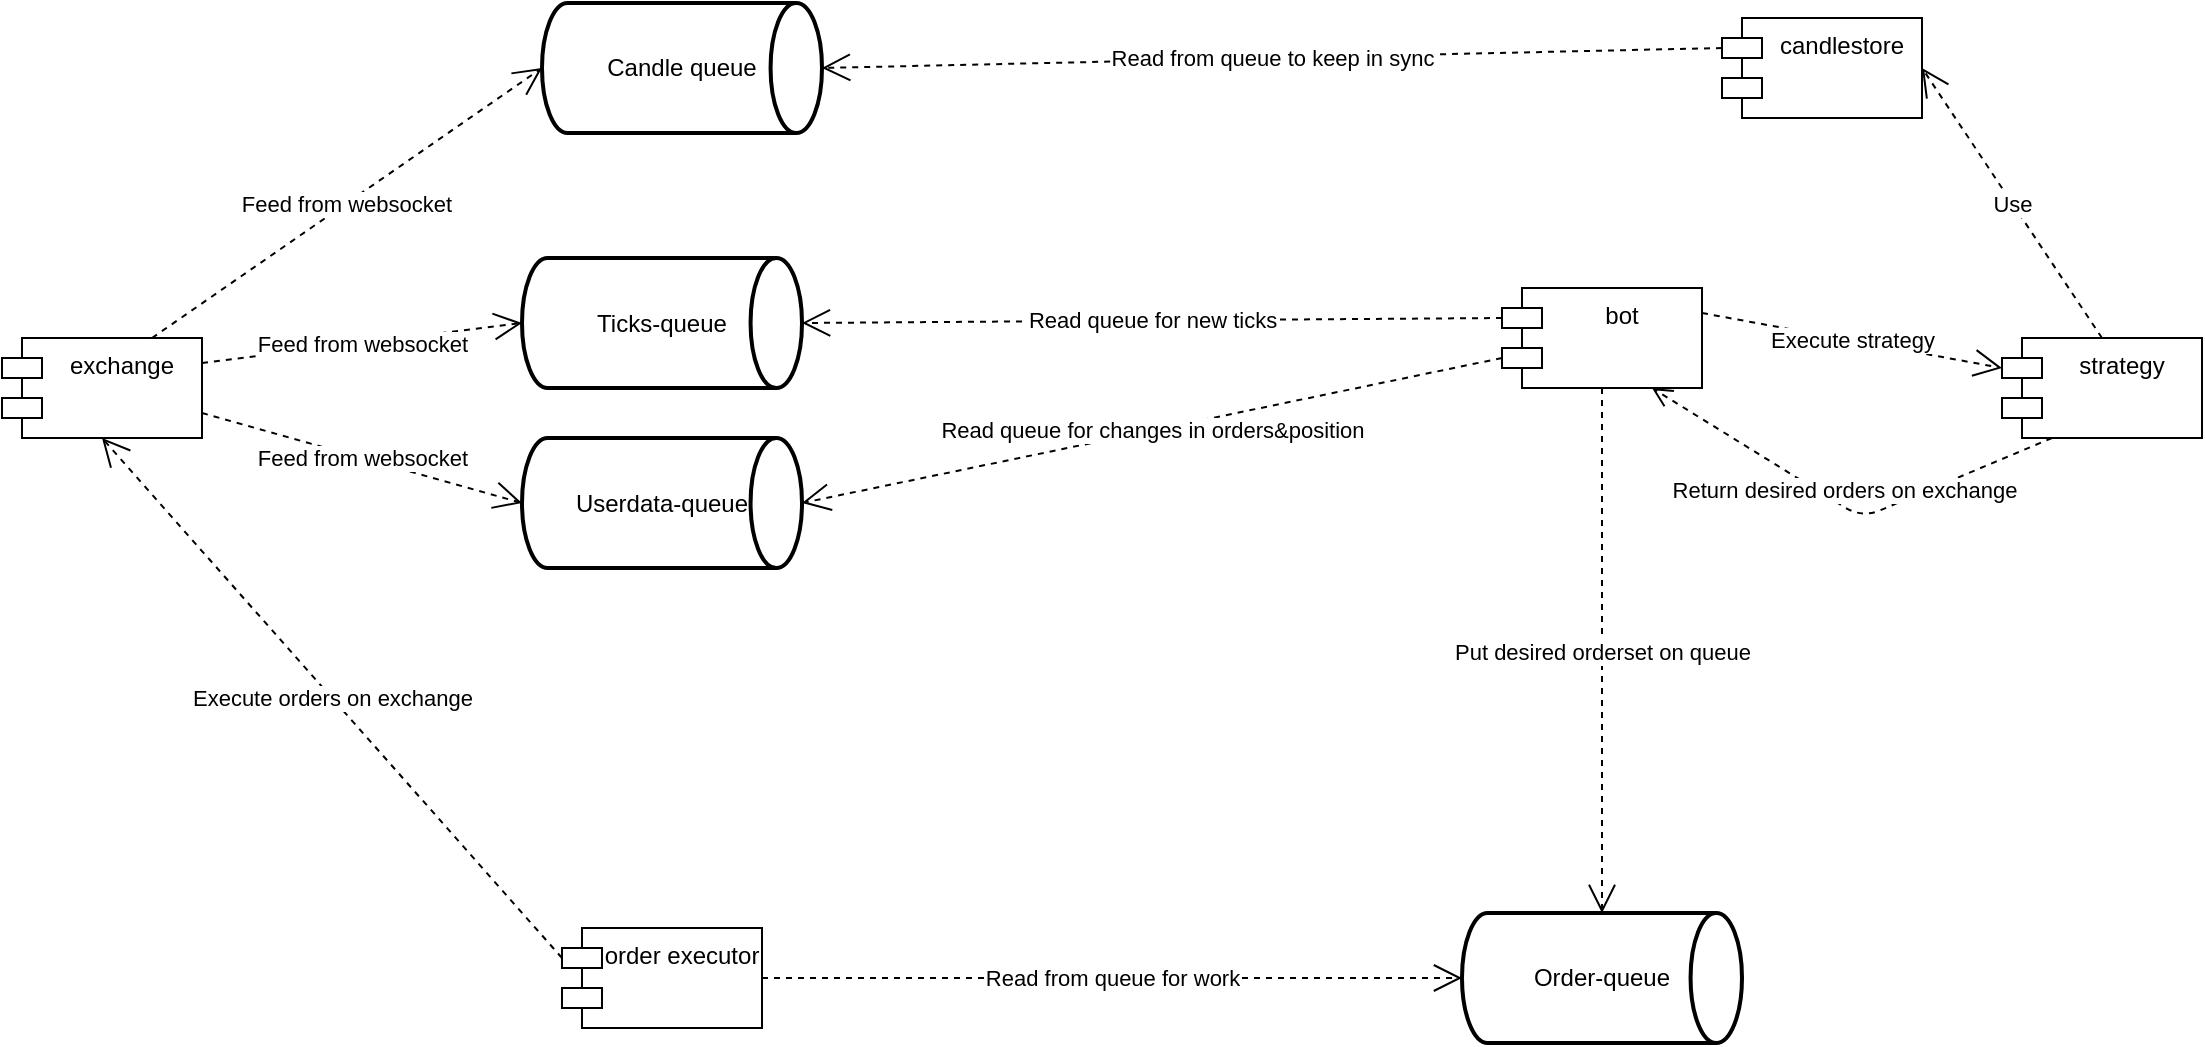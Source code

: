 <mxfile version="15.2.7" type="device"><diagram id="Yw2OQZpOu4ARa-MMzoQT" name="Page-1"><mxGraphModel dx="2173" dy="997" grid="1" gridSize="10" guides="1" tooltips="1" connect="1" arrows="1" fold="1" page="1" pageScale="1" pageWidth="827" pageHeight="1169" math="0" shadow="0"><root><mxCell id="0"/><mxCell id="1" parent="0"/><mxCell id="fkBtcPlRle4lLn_9nAdx-2" value="exchange" style="shape=module;align=left;spacingLeft=20;align=center;verticalAlign=top;" vertex="1" parent="1"><mxGeometry x="-220" y="390" width="100" height="50" as="geometry"/></mxCell><mxCell id="fkBtcPlRle4lLn_9nAdx-3" value="bot" style="shape=module;align=left;spacingLeft=20;align=center;verticalAlign=top;" vertex="1" parent="1"><mxGeometry x="530" y="365" width="100" height="50" as="geometry"/></mxCell><mxCell id="fkBtcPlRle4lLn_9nAdx-4" value="strategy" style="shape=module;align=left;spacingLeft=20;align=center;verticalAlign=top;" vertex="1" parent="1"><mxGeometry x="780" y="390" width="100" height="50" as="geometry"/></mxCell><mxCell id="fkBtcPlRle4lLn_9nAdx-5" value="order executor" style="shape=module;align=left;spacingLeft=20;align=center;verticalAlign=top;" vertex="1" parent="1"><mxGeometry x="60" y="685" width="100" height="50" as="geometry"/></mxCell><mxCell id="fkBtcPlRle4lLn_9nAdx-6" value="Ticks-queue" style="strokeWidth=2;html=1;shape=mxgraph.flowchart.direct_data;whiteSpace=wrap;" vertex="1" parent="1"><mxGeometry x="40" y="350" width="140" height="65" as="geometry"/></mxCell><mxCell id="fkBtcPlRle4lLn_9nAdx-7" value="Userdata-queue" style="strokeWidth=2;html=1;shape=mxgraph.flowchart.direct_data;whiteSpace=wrap;" vertex="1" parent="1"><mxGeometry x="40" y="440" width="140" height="65" as="geometry"/></mxCell><mxCell id="fkBtcPlRle4lLn_9nAdx-8" value="candlestore" style="shape=module;align=left;spacingLeft=20;align=center;verticalAlign=top;" vertex="1" parent="1"><mxGeometry x="640" y="230" width="100" height="50" as="geometry"/></mxCell><mxCell id="fkBtcPlRle4lLn_9nAdx-9" value="Candle queue" style="strokeWidth=2;html=1;shape=mxgraph.flowchart.direct_data;whiteSpace=wrap;" vertex="1" parent="1"><mxGeometry x="50" y="222.5" width="140" height="65" as="geometry"/></mxCell><mxCell id="fkBtcPlRle4lLn_9nAdx-10" value="Order-queue" style="strokeWidth=2;html=1;shape=mxgraph.flowchart.direct_data;whiteSpace=wrap;" vertex="1" parent="1"><mxGeometry x="510" y="677.5" width="140" height="65" as="geometry"/></mxCell><mxCell id="fkBtcPlRle4lLn_9nAdx-11" value="Use" style="endArrow=open;endSize=12;dashed=1;html=1;entryX=1;entryY=0.5;entryDx=0;entryDy=0;exitX=0.5;exitY=0;exitDx=0;exitDy=0;" edge="1" parent="1" source="fkBtcPlRle4lLn_9nAdx-4" target="fkBtcPlRle4lLn_9nAdx-8"><mxGeometry width="160" relative="1" as="geometry"><mxPoint x="470" y="530" as="sourcePoint"/><mxPoint x="630" y="530" as="targetPoint"/></mxGeometry></mxCell><mxCell id="fkBtcPlRle4lLn_9nAdx-12" value="Read from queue to keep in sync" style="endArrow=open;endSize=12;dashed=1;html=1;entryX=1;entryY=0.5;entryDx=0;entryDy=0;entryPerimeter=0;exitX=0;exitY=0;exitDx=0;exitDy=15;exitPerimeter=0;" edge="1" parent="1" source="fkBtcPlRle4lLn_9nAdx-8" target="fkBtcPlRle4lLn_9nAdx-9"><mxGeometry width="160" relative="1" as="geometry"><mxPoint x="390" y="280" as="sourcePoint"/><mxPoint x="490" y="530" as="targetPoint"/></mxGeometry></mxCell><mxCell id="fkBtcPlRle4lLn_9nAdx-13" value="Feed from websocket" style="endArrow=open;endSize=12;dashed=1;html=1;entryX=0;entryY=0.5;entryDx=0;entryDy=0;entryPerimeter=0;exitX=0.75;exitY=0;exitDx=0;exitDy=0;" edge="1" parent="1" source="fkBtcPlRle4lLn_9nAdx-2" target="fkBtcPlRle4lLn_9nAdx-9"><mxGeometry width="160" relative="1" as="geometry"><mxPoint x="-50" y="390" as="sourcePoint"/><mxPoint x="490" y="530" as="targetPoint"/></mxGeometry></mxCell><mxCell id="fkBtcPlRle4lLn_9nAdx-14" value="Feed from websocket" style="endArrow=open;endSize=12;dashed=1;html=1;entryX=0;entryY=0.5;entryDx=0;entryDy=0;entryPerimeter=0;exitX=1;exitY=0.25;exitDx=0;exitDy=0;" edge="1" parent="1" source="fkBtcPlRle4lLn_9nAdx-2" target="fkBtcPlRle4lLn_9nAdx-6"><mxGeometry width="160" relative="1" as="geometry"><mxPoint x="-40" y="400" as="sourcePoint"/><mxPoint x="160" y="272.5" as="targetPoint"/></mxGeometry></mxCell><mxCell id="fkBtcPlRle4lLn_9nAdx-15" value="Feed from websocket" style="endArrow=open;endSize=12;dashed=1;html=1;entryX=0;entryY=0.5;entryDx=0;entryDy=0;entryPerimeter=0;exitX=1;exitY=0.75;exitDx=0;exitDy=0;" edge="1" parent="1" source="fkBtcPlRle4lLn_9nAdx-2" target="fkBtcPlRle4lLn_9nAdx-7"><mxGeometry width="160" relative="1" as="geometry"><mxPoint x="10" y="412.5" as="sourcePoint"/><mxPoint x="170" y="392.5" as="targetPoint"/></mxGeometry></mxCell><mxCell id="fkBtcPlRle4lLn_9nAdx-17" value="Read from queue for work" style="endArrow=open;endSize=12;dashed=1;html=1;entryX=0;entryY=0.5;entryDx=0;entryDy=0;entryPerimeter=0;exitX=1;exitY=0.5;exitDx=0;exitDy=0;" edge="1" parent="1" source="fkBtcPlRle4lLn_9nAdx-5" target="fkBtcPlRle4lLn_9nAdx-10"><mxGeometry width="160" relative="1" as="geometry"><mxPoint x="330" y="530" as="sourcePoint"/><mxPoint x="490" y="530" as="targetPoint"/></mxGeometry></mxCell><mxCell id="fkBtcPlRle4lLn_9nAdx-18" value="Execute orders on exchange" style="endArrow=open;endSize=12;dashed=1;html=1;entryX=0.5;entryY=1;entryDx=0;entryDy=0;exitX=0;exitY=0;exitDx=0;exitDy=15;exitPerimeter=0;" edge="1" parent="1" source="fkBtcPlRle4lLn_9nAdx-5" target="fkBtcPlRle4lLn_9nAdx-2"><mxGeometry width="160" relative="1" as="geometry"><mxPoint x="330" y="530" as="sourcePoint"/><mxPoint x="490" y="530" as="targetPoint"/></mxGeometry></mxCell><mxCell id="fkBtcPlRle4lLn_9nAdx-20" value="Execute strategy" style="endArrow=open;endSize=12;dashed=1;html=1;entryX=0;entryY=0;entryDx=0;entryDy=15;entryPerimeter=0;exitX=1;exitY=0.25;exitDx=0;exitDy=0;" edge="1" parent="1" source="fkBtcPlRle4lLn_9nAdx-3" target="fkBtcPlRle4lLn_9nAdx-4"><mxGeometry width="160" relative="1" as="geometry"><mxPoint x="470" y="530" as="sourcePoint"/><mxPoint x="630" y="530" as="targetPoint"/></mxGeometry></mxCell><mxCell id="fkBtcPlRle4lLn_9nAdx-21" value="Return desired orders on exchange" style="html=1;verticalAlign=bottom;endArrow=open;dashed=1;endSize=8;exitX=0.25;exitY=1;exitDx=0;exitDy=0;entryX=0.75;entryY=1;entryDx=0;entryDy=0;" edge="1" parent="1" source="fkBtcPlRle4lLn_9nAdx-4" target="fkBtcPlRle4lLn_9nAdx-3"><mxGeometry relative="1" as="geometry"><mxPoint x="590" y="530" as="sourcePoint"/><mxPoint x="510" y="530" as="targetPoint"/><Array as="points"><mxPoint x="710" y="480"/></Array></mxGeometry></mxCell><mxCell id="fkBtcPlRle4lLn_9nAdx-22" value="Put desired orderset on queue" style="endArrow=open;endSize=12;dashed=1;html=1;entryX=0.5;entryY=0;entryDx=0;entryDy=0;entryPerimeter=0;exitX=0.5;exitY=1;exitDx=0;exitDy=0;" edge="1" parent="1" source="fkBtcPlRle4lLn_9nAdx-3" target="fkBtcPlRle4lLn_9nAdx-10"><mxGeometry width="160" relative="1" as="geometry"><mxPoint x="470" y="530" as="sourcePoint"/><mxPoint x="630" y="530" as="targetPoint"/></mxGeometry></mxCell><mxCell id="fkBtcPlRle4lLn_9nAdx-23" value="Read queue for new ticks" style="endArrow=open;endSize=12;dashed=1;html=1;entryX=1;entryY=0.5;entryDx=0;entryDy=0;entryPerimeter=0;exitX=0;exitY=0;exitDx=0;exitDy=15;exitPerimeter=0;" edge="1" parent="1" source="fkBtcPlRle4lLn_9nAdx-3" target="fkBtcPlRle4lLn_9nAdx-6"><mxGeometry width="160" relative="1" as="geometry"><mxPoint x="330" y="530" as="sourcePoint"/><mxPoint x="490" y="530" as="targetPoint"/></mxGeometry></mxCell><mxCell id="fkBtcPlRle4lLn_9nAdx-24" value="Read queue for changes in orders&amp;amp;position" style="endArrow=open;endSize=12;dashed=1;html=1;entryX=1;entryY=0.5;entryDx=0;entryDy=0;entryPerimeter=0;exitX=0;exitY=0;exitDx=0;exitDy=35;exitPerimeter=0;" edge="1" parent="1" source="fkBtcPlRle4lLn_9nAdx-3" target="fkBtcPlRle4lLn_9nAdx-7"><mxGeometry width="160" relative="1" as="geometry"><mxPoint x="430" y="475" as="sourcePoint"/><mxPoint x="310" y="392.5" as="targetPoint"/></mxGeometry></mxCell></root></mxGraphModel></diagram></mxfile>